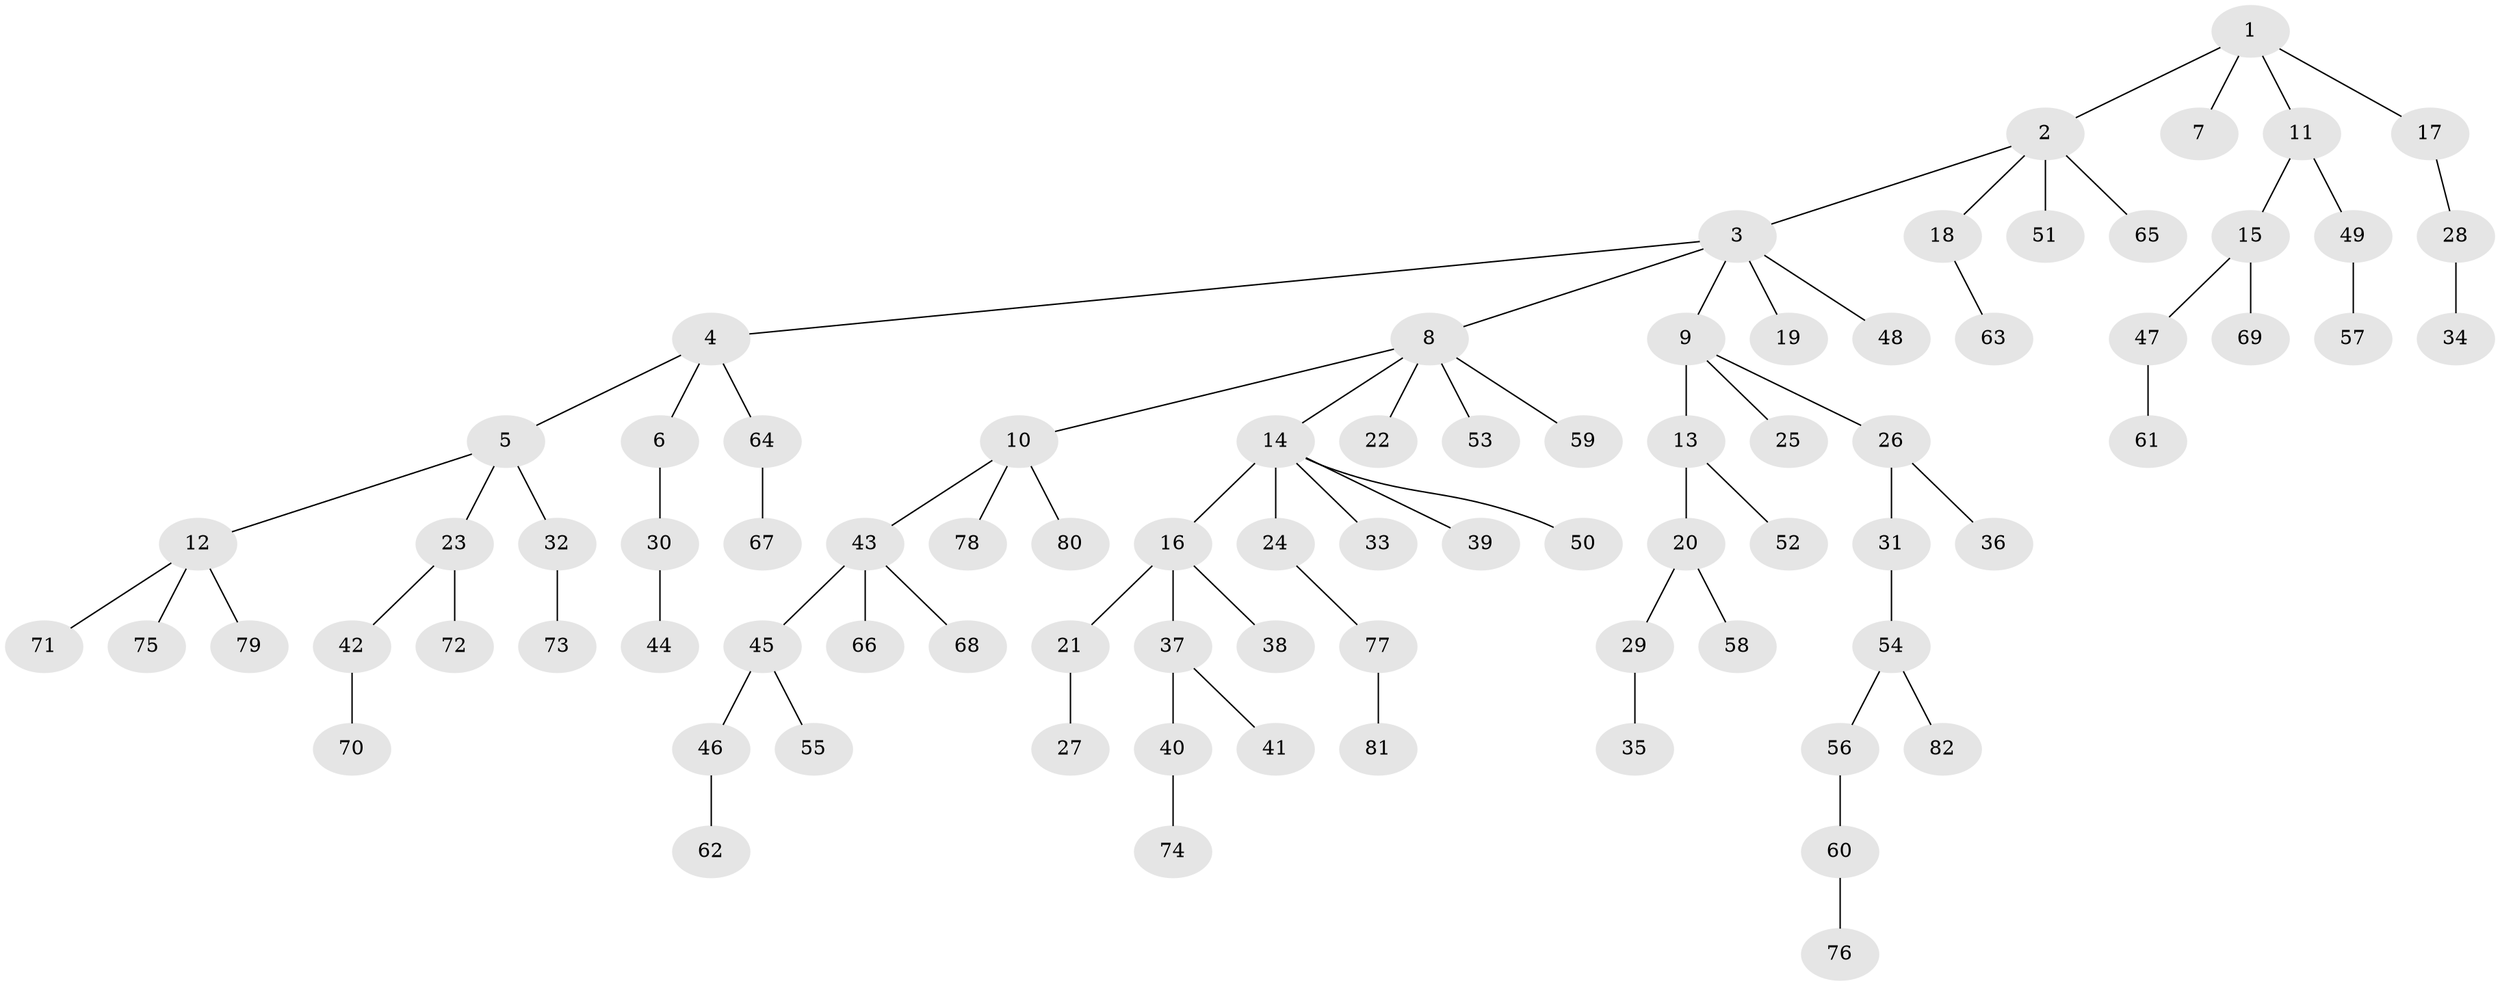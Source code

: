 // Generated by graph-tools (version 1.1) at 2025/02/03/09/25 03:02:25]
// undirected, 82 vertices, 81 edges
graph export_dot {
graph [start="1"]
  node [color=gray90,style=filled];
  1;
  2;
  3;
  4;
  5;
  6;
  7;
  8;
  9;
  10;
  11;
  12;
  13;
  14;
  15;
  16;
  17;
  18;
  19;
  20;
  21;
  22;
  23;
  24;
  25;
  26;
  27;
  28;
  29;
  30;
  31;
  32;
  33;
  34;
  35;
  36;
  37;
  38;
  39;
  40;
  41;
  42;
  43;
  44;
  45;
  46;
  47;
  48;
  49;
  50;
  51;
  52;
  53;
  54;
  55;
  56;
  57;
  58;
  59;
  60;
  61;
  62;
  63;
  64;
  65;
  66;
  67;
  68;
  69;
  70;
  71;
  72;
  73;
  74;
  75;
  76;
  77;
  78;
  79;
  80;
  81;
  82;
  1 -- 2;
  1 -- 7;
  1 -- 11;
  1 -- 17;
  2 -- 3;
  2 -- 18;
  2 -- 51;
  2 -- 65;
  3 -- 4;
  3 -- 8;
  3 -- 9;
  3 -- 19;
  3 -- 48;
  4 -- 5;
  4 -- 6;
  4 -- 64;
  5 -- 12;
  5 -- 23;
  5 -- 32;
  6 -- 30;
  8 -- 10;
  8 -- 14;
  8 -- 22;
  8 -- 53;
  8 -- 59;
  9 -- 13;
  9 -- 25;
  9 -- 26;
  10 -- 43;
  10 -- 78;
  10 -- 80;
  11 -- 15;
  11 -- 49;
  12 -- 71;
  12 -- 75;
  12 -- 79;
  13 -- 20;
  13 -- 52;
  14 -- 16;
  14 -- 24;
  14 -- 33;
  14 -- 39;
  14 -- 50;
  15 -- 47;
  15 -- 69;
  16 -- 21;
  16 -- 37;
  16 -- 38;
  17 -- 28;
  18 -- 63;
  20 -- 29;
  20 -- 58;
  21 -- 27;
  23 -- 42;
  23 -- 72;
  24 -- 77;
  26 -- 31;
  26 -- 36;
  28 -- 34;
  29 -- 35;
  30 -- 44;
  31 -- 54;
  32 -- 73;
  37 -- 40;
  37 -- 41;
  40 -- 74;
  42 -- 70;
  43 -- 45;
  43 -- 66;
  43 -- 68;
  45 -- 46;
  45 -- 55;
  46 -- 62;
  47 -- 61;
  49 -- 57;
  54 -- 56;
  54 -- 82;
  56 -- 60;
  60 -- 76;
  64 -- 67;
  77 -- 81;
}
